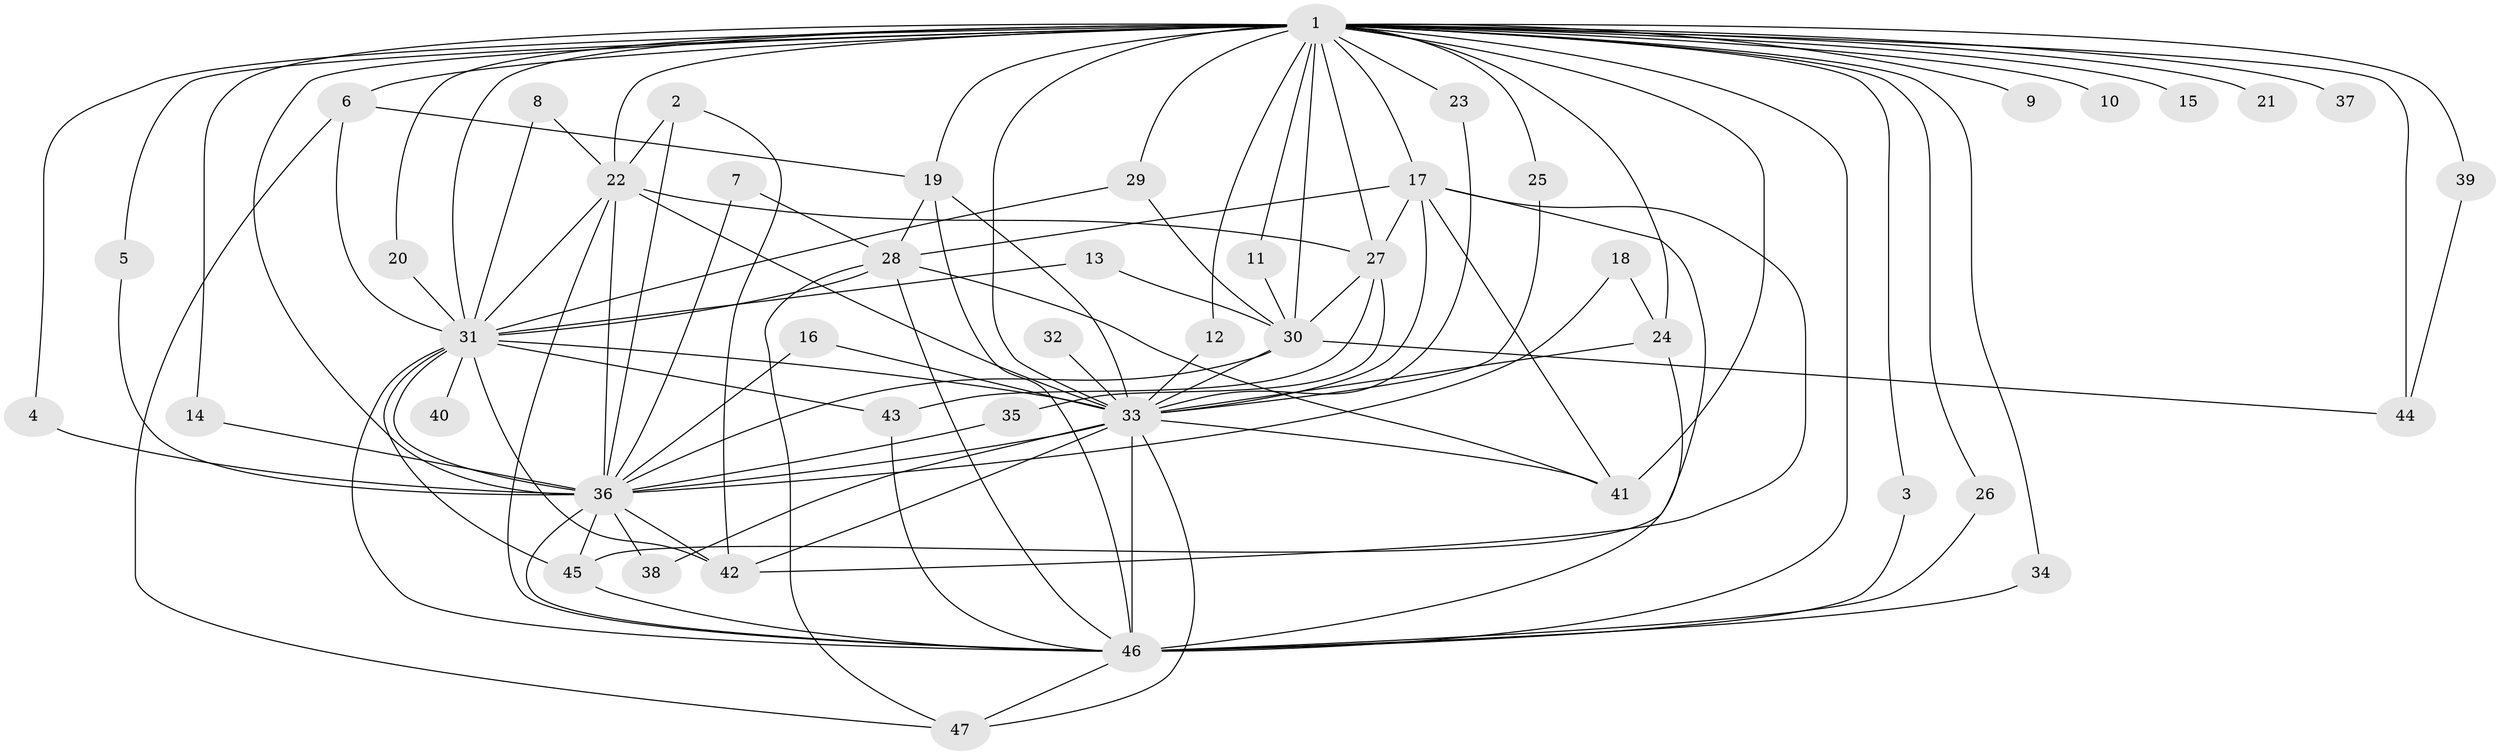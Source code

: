 // original degree distribution, {12: 0.010752688172043012, 21: 0.010752688172043012, 23: 0.021505376344086023, 18: 0.021505376344086023, 24: 0.021505376344086023, 19: 0.010752688172043012, 13: 0.010752688172043012, 3: 0.1827956989247312, 2: 0.5376344086021505, 5: 0.03225806451612903, 7: 0.010752688172043012, 10: 0.010752688172043012, 4: 0.11827956989247312}
// Generated by graph-tools (version 1.1) at 2025/48/03/06/25 01:48:57]
// undirected, 47 vertices, 109 edges
graph export_dot {
graph [start="1"]
  node [color=gray90,style=filled];
  1;
  2;
  3;
  4;
  5;
  6;
  7;
  8;
  9;
  10;
  11;
  12;
  13;
  14;
  15;
  16;
  17;
  18;
  19;
  20;
  21;
  22;
  23;
  24;
  25;
  26;
  27;
  28;
  29;
  30;
  31;
  32;
  33;
  34;
  35;
  36;
  37;
  38;
  39;
  40;
  41;
  42;
  43;
  44;
  45;
  46;
  47;
  1 -- 3 [weight=1.0];
  1 -- 4 [weight=1.0];
  1 -- 5 [weight=1.0];
  1 -- 6 [weight=1.0];
  1 -- 9 [weight=2.0];
  1 -- 10 [weight=2.0];
  1 -- 11 [weight=1.0];
  1 -- 12 [weight=1.0];
  1 -- 14 [weight=1.0];
  1 -- 15 [weight=2.0];
  1 -- 17 [weight=1.0];
  1 -- 19 [weight=1.0];
  1 -- 20 [weight=1.0];
  1 -- 21 [weight=2.0];
  1 -- 22 [weight=5.0];
  1 -- 23 [weight=2.0];
  1 -- 24 [weight=2.0];
  1 -- 25 [weight=1.0];
  1 -- 26 [weight=1.0];
  1 -- 27 [weight=2.0];
  1 -- 29 [weight=2.0];
  1 -- 30 [weight=2.0];
  1 -- 31 [weight=4.0];
  1 -- 33 [weight=8.0];
  1 -- 34 [weight=1.0];
  1 -- 36 [weight=4.0];
  1 -- 37 [weight=2.0];
  1 -- 39 [weight=1.0];
  1 -- 41 [weight=2.0];
  1 -- 44 [weight=2.0];
  1 -- 46 [weight=5.0];
  2 -- 22 [weight=1.0];
  2 -- 36 [weight=1.0];
  2 -- 42 [weight=1.0];
  3 -- 46 [weight=1.0];
  4 -- 36 [weight=1.0];
  5 -- 36 [weight=1.0];
  6 -- 19 [weight=1.0];
  6 -- 31 [weight=1.0];
  6 -- 47 [weight=1.0];
  7 -- 28 [weight=1.0];
  7 -- 36 [weight=1.0];
  8 -- 22 [weight=1.0];
  8 -- 31 [weight=1.0];
  11 -- 30 [weight=1.0];
  12 -- 33 [weight=2.0];
  13 -- 30 [weight=1.0];
  13 -- 31 [weight=1.0];
  14 -- 36 [weight=1.0];
  16 -- 33 [weight=1.0];
  16 -- 36 [weight=1.0];
  17 -- 27 [weight=1.0];
  17 -- 28 [weight=1.0];
  17 -- 33 [weight=1.0];
  17 -- 41 [weight=1.0];
  17 -- 42 [weight=1.0];
  17 -- 45 [weight=1.0];
  18 -- 24 [weight=1.0];
  18 -- 36 [weight=1.0];
  19 -- 28 [weight=1.0];
  19 -- 33 [weight=1.0];
  19 -- 46 [weight=1.0];
  20 -- 31 [weight=1.0];
  22 -- 27 [weight=1.0];
  22 -- 31 [weight=1.0];
  22 -- 33 [weight=2.0];
  22 -- 36 [weight=1.0];
  22 -- 46 [weight=1.0];
  23 -- 33 [weight=1.0];
  24 -- 33 [weight=1.0];
  24 -- 46 [weight=1.0];
  25 -- 33 [weight=1.0];
  26 -- 46 [weight=1.0];
  27 -- 30 [weight=1.0];
  27 -- 35 [weight=1.0];
  27 -- 43 [weight=1.0];
  28 -- 31 [weight=2.0];
  28 -- 41 [weight=1.0];
  28 -- 46 [weight=3.0];
  28 -- 47 [weight=1.0];
  29 -- 30 [weight=1.0];
  29 -- 31 [weight=1.0];
  30 -- 33 [weight=2.0];
  30 -- 36 [weight=2.0];
  30 -- 44 [weight=1.0];
  31 -- 33 [weight=2.0];
  31 -- 36 [weight=1.0];
  31 -- 40 [weight=1.0];
  31 -- 42 [weight=1.0];
  31 -- 43 [weight=1.0];
  31 -- 45 [weight=1.0];
  31 -- 46 [weight=1.0];
  32 -- 33 [weight=3.0];
  33 -- 36 [weight=2.0];
  33 -- 38 [weight=1.0];
  33 -- 41 [weight=1.0];
  33 -- 42 [weight=1.0];
  33 -- 46 [weight=4.0];
  33 -- 47 [weight=1.0];
  34 -- 46 [weight=1.0];
  35 -- 36 [weight=1.0];
  36 -- 38 [weight=1.0];
  36 -- 42 [weight=1.0];
  36 -- 45 [weight=1.0];
  36 -- 46 [weight=1.0];
  39 -- 44 [weight=1.0];
  43 -- 46 [weight=1.0];
  45 -- 46 [weight=1.0];
  46 -- 47 [weight=1.0];
}
